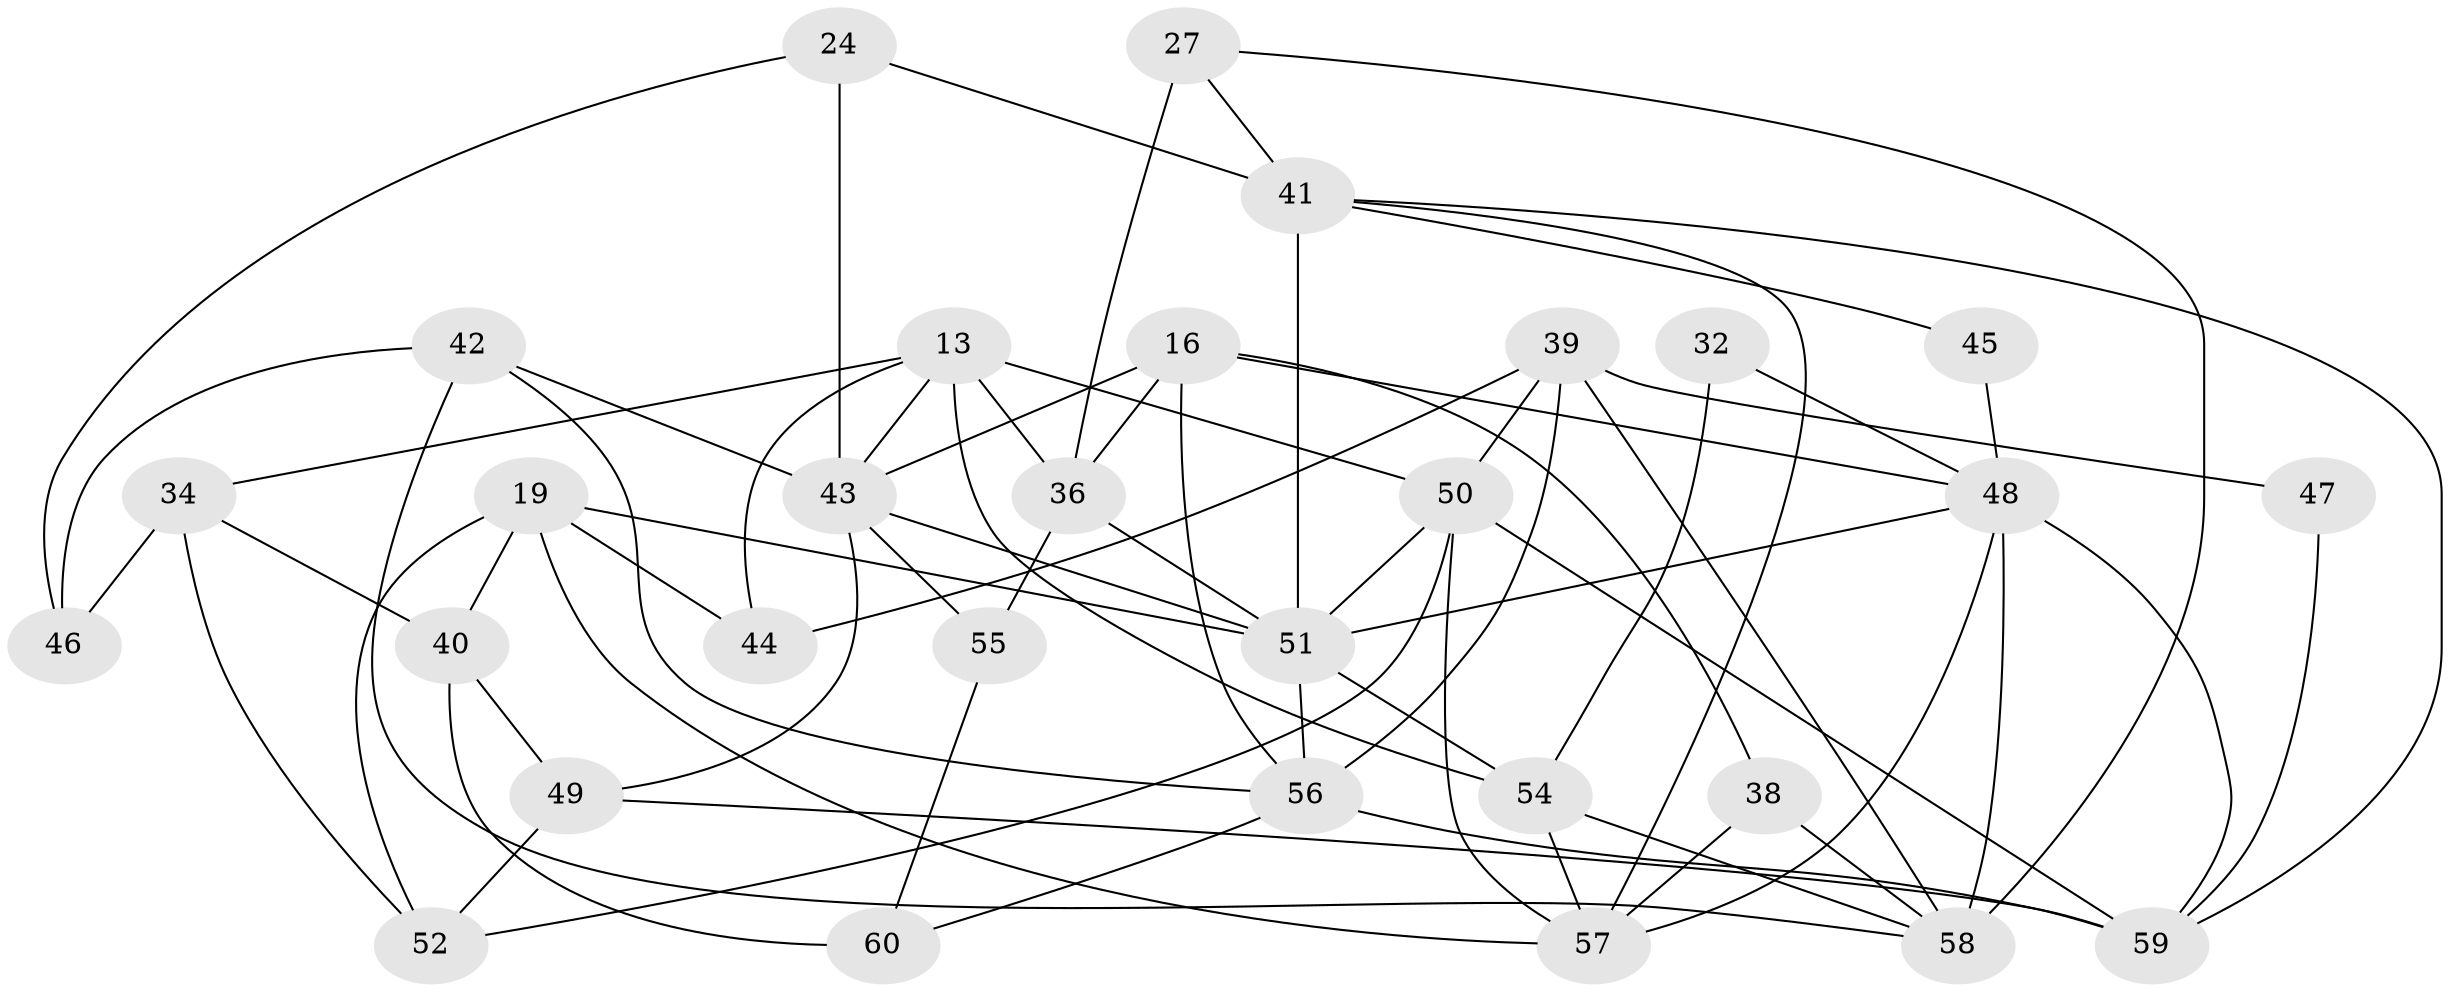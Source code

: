 // original degree distribution, {3: 0.36666666666666664, 4: 0.2833333333333333, 5: 0.13333333333333333, 2: 0.08333333333333333, 8: 0.03333333333333333, 6: 0.08333333333333333, 10: 0.016666666666666666}
// Generated by graph-tools (version 1.1) at 2025/52/03/04/25 21:52:39]
// undirected, 30 vertices, 68 edges
graph export_dot {
graph [start="1"]
  node [color=gray90,style=filled];
  13;
  16 [super="+2"];
  19 [super="+8"];
  24 [super="+14"];
  27;
  32;
  34;
  36 [super="+9"];
  38;
  39;
  40 [super="+30"];
  41 [super="+1"];
  42;
  43 [super="+15+35"];
  44 [super="+28"];
  45;
  46;
  47 [super="+18"];
  48;
  49;
  50 [super="+12+25"];
  51 [super="+6"];
  52;
  54;
  55 [super="+22+17"];
  56 [super="+33"];
  57;
  58 [super="+53"];
  59 [super="+31+37"];
  60 [super="+23"];
  13 -- 50 [weight=2];
  13 -- 34;
  13 -- 43 [weight=2];
  13 -- 44;
  13 -- 54;
  13 -- 36;
  16 -- 36;
  16 -- 38;
  16 -- 56 [weight=2];
  16 -- 48;
  16 -- 43 [weight=2];
  19 -- 52;
  19 -- 40;
  19 -- 57;
  19 -- 51;
  19 -- 44;
  24 -- 46;
  24 -- 41 [weight=2];
  24 -- 43 [weight=2];
  27 -- 41;
  27 -- 58;
  27 -- 36 [weight=2];
  32 -- 48;
  32 -- 54;
  34 -- 40;
  34 -- 46;
  34 -- 52;
  36 -- 55 [weight=4];
  36 -- 51;
  38 -- 57;
  38 -- 58;
  39 -- 58 [weight=2];
  39 -- 47 [weight=2];
  39 -- 50 [weight=2];
  39 -- 56 [weight=2];
  39 -- 44;
  40 -- 60 [weight=2];
  40 -- 49;
  41 -- 57;
  41 -- 45;
  41 -- 59;
  41 -- 51;
  42 -- 46;
  42 -- 58;
  42 -- 56;
  42 -- 43;
  43 -- 55 [weight=2];
  43 -- 49;
  43 -- 51;
  45 -- 48;
  47 -- 59;
  48 -- 51 [weight=2];
  48 -- 57;
  48 -- 58;
  48 -- 59;
  49 -- 52;
  49 -- 59;
  50 -- 57;
  50 -- 51;
  50 -- 52;
  50 -- 59 [weight=2];
  51 -- 54;
  51 -- 56;
  54 -- 58;
  54 -- 57;
  55 -- 60;
  56 -- 59 [weight=4];
  56 -- 60;
}

